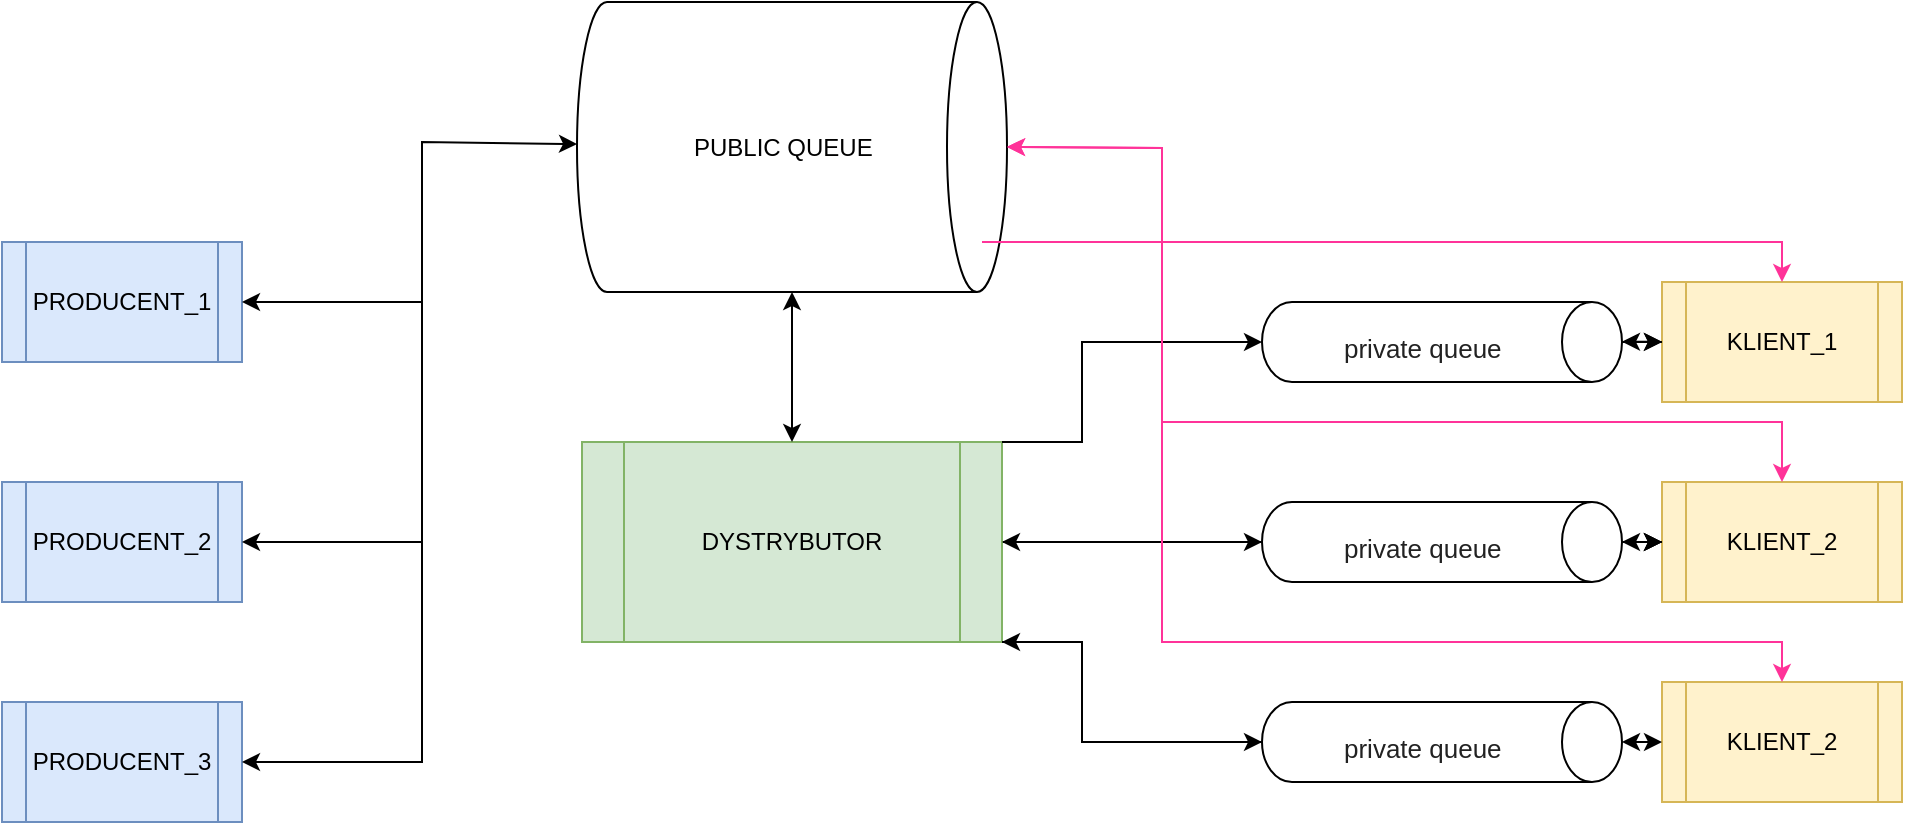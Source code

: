 <mxfile version="26.0.6">
  <diagram name="Strona-1" id="UVxOczXDQQqKOV7Ga7wD">
    <mxGraphModel dx="1647" dy="839" grid="1" gridSize="10" guides="1" tooltips="1" connect="1" arrows="1" fold="1" page="1" pageScale="1" pageWidth="827" pageHeight="1169" math="0" shadow="0">
      <root>
        <mxCell id="0" />
        <mxCell id="1" parent="0" />
        <mxCell id="31zauGwYh5bZxP1_ocvh-23" style="edgeStyle=orthogonalEdgeStyle;rounded=0;orthogonalLoop=1;jettySize=auto;html=1;exitX=1;exitY=0.5;exitDx=0;exitDy=0;" edge="1" parent="1" source="31zauGwYh5bZxP1_ocvh-1" target="31zauGwYh5bZxP1_ocvh-14">
          <mxGeometry relative="1" as="geometry" />
        </mxCell>
        <mxCell id="31zauGwYh5bZxP1_ocvh-1" value="DYSTRYBUTOR" style="shape=process;whiteSpace=wrap;html=1;backgroundOutline=1;fillColor=#d5e8d4;strokeColor=#82b366;" vertex="1" parent="1">
          <mxGeometry x="480" y="270" width="210" height="100" as="geometry" />
        </mxCell>
        <mxCell id="31zauGwYh5bZxP1_ocvh-2" value="PRODUCENT_2" style="shape=process;whiteSpace=wrap;html=1;backgroundOutline=1;fillColor=#dae8fc;strokeColor=#6c8ebf;" vertex="1" parent="1">
          <mxGeometry x="190" y="290" width="120" height="60" as="geometry" />
        </mxCell>
        <mxCell id="31zauGwYh5bZxP1_ocvh-3" value="PRODUCENT_1" style="shape=process;whiteSpace=wrap;html=1;backgroundOutline=1;fillColor=#dae8fc;strokeColor=#6c8ebf;" vertex="1" parent="1">
          <mxGeometry x="190" y="170" width="120" height="60" as="geometry" />
        </mxCell>
        <mxCell id="31zauGwYh5bZxP1_ocvh-4" value="PRODUCENT_3" style="shape=process;whiteSpace=wrap;html=1;backgroundOutline=1;fillColor=#dae8fc;strokeColor=#6c8ebf;" vertex="1" parent="1">
          <mxGeometry x="190" y="400" width="120" height="60" as="geometry" />
        </mxCell>
        <mxCell id="31zauGwYh5bZxP1_ocvh-5" value="KLIENT_1" style="shape=process;whiteSpace=wrap;html=1;backgroundOutline=1;fillColor=#fff2cc;strokeColor=#d6b656;" vertex="1" parent="1">
          <mxGeometry x="1020" y="190" width="120" height="60" as="geometry" />
        </mxCell>
        <mxCell id="31zauGwYh5bZxP1_ocvh-6" value="KLIENT_2" style="shape=process;whiteSpace=wrap;html=1;backgroundOutline=1;fillColor=#fff2cc;strokeColor=#d6b656;" vertex="1" parent="1">
          <mxGeometry x="1020" y="290" width="120" height="60" as="geometry" />
        </mxCell>
        <mxCell id="31zauGwYh5bZxP1_ocvh-7" value="KLIENT_2" style="shape=process;whiteSpace=wrap;html=1;backgroundOutline=1;fillColor=#fff2cc;strokeColor=#d6b656;" vertex="1" parent="1">
          <mxGeometry x="1020" y="390" width="120" height="60" as="geometry" />
        </mxCell>
        <mxCell id="31zauGwYh5bZxP1_ocvh-12" value="" style="shape=cylinder3;whiteSpace=wrap;html=1;boundedLbl=1;backgroundOutline=1;size=15;rotation=90;fontFamily=Courier New;" vertex="1" parent="1">
          <mxGeometry x="512.5" y="15" width="145" height="215" as="geometry" />
        </mxCell>
        <mxCell id="31zauGwYh5bZxP1_ocvh-45" style="edgeStyle=orthogonalEdgeStyle;rounded=0;orthogonalLoop=1;jettySize=auto;html=1;exitX=0.5;exitY=0;exitDx=0;exitDy=0;exitPerimeter=0;" edge="1" parent="1" source="31zauGwYh5bZxP1_ocvh-13" target="31zauGwYh5bZxP1_ocvh-5">
          <mxGeometry relative="1" as="geometry" />
        </mxCell>
        <mxCell id="31zauGwYh5bZxP1_ocvh-13" value="" style="shape=cylinder3;whiteSpace=wrap;html=1;boundedLbl=1;backgroundOutline=1;size=15;rotation=90;" vertex="1" parent="1">
          <mxGeometry x="890" y="130" width="40" height="180" as="geometry" />
        </mxCell>
        <mxCell id="31zauGwYh5bZxP1_ocvh-46" style="edgeStyle=orthogonalEdgeStyle;rounded=0;orthogonalLoop=1;jettySize=auto;html=1;exitX=0.5;exitY=0;exitDx=0;exitDy=0;exitPerimeter=0;" edge="1" parent="1" source="31zauGwYh5bZxP1_ocvh-14" target="31zauGwYh5bZxP1_ocvh-6">
          <mxGeometry relative="1" as="geometry" />
        </mxCell>
        <mxCell id="31zauGwYh5bZxP1_ocvh-48" value="" style="edgeStyle=orthogonalEdgeStyle;rounded=0;orthogonalLoop=1;jettySize=auto;html=1;" edge="1" parent="1" source="31zauGwYh5bZxP1_ocvh-14" target="31zauGwYh5bZxP1_ocvh-6">
          <mxGeometry relative="1" as="geometry" />
        </mxCell>
        <mxCell id="31zauGwYh5bZxP1_ocvh-49" style="edgeStyle=orthogonalEdgeStyle;rounded=0;orthogonalLoop=1;jettySize=auto;html=1;exitX=0.5;exitY=1;exitDx=0;exitDy=0;exitPerimeter=0;entryX=1;entryY=0.5;entryDx=0;entryDy=0;" edge="1" parent="1" source="31zauGwYh5bZxP1_ocvh-14" target="31zauGwYh5bZxP1_ocvh-1">
          <mxGeometry relative="1" as="geometry" />
        </mxCell>
        <mxCell id="31zauGwYh5bZxP1_ocvh-14" value="" style="shape=cylinder3;whiteSpace=wrap;html=1;boundedLbl=1;backgroundOutline=1;size=15;rotation=90;" vertex="1" parent="1">
          <mxGeometry x="890" y="230" width="40" height="180" as="geometry" />
        </mxCell>
        <mxCell id="31zauGwYh5bZxP1_ocvh-50" style="edgeStyle=orthogonalEdgeStyle;rounded=0;orthogonalLoop=1;jettySize=auto;html=1;exitX=0.5;exitY=1;exitDx=0;exitDy=0;exitPerimeter=0;entryX=1;entryY=1;entryDx=0;entryDy=0;" edge="1" parent="1" source="31zauGwYh5bZxP1_ocvh-15" target="31zauGwYh5bZxP1_ocvh-1">
          <mxGeometry relative="1" as="geometry">
            <Array as="points">
              <mxPoint x="730" y="420" />
              <mxPoint x="730" y="370" />
            </Array>
          </mxGeometry>
        </mxCell>
        <mxCell id="31zauGwYh5bZxP1_ocvh-15" value="" style="shape=cylinder3;whiteSpace=wrap;html=1;boundedLbl=1;backgroundOutline=1;size=15;rotation=90;" vertex="1" parent="1">
          <mxGeometry x="890" y="330" width="40" height="180" as="geometry" />
        </mxCell>
        <mxCell id="31zauGwYh5bZxP1_ocvh-21" style="edgeStyle=orthogonalEdgeStyle;rounded=0;orthogonalLoop=1;jettySize=auto;html=1;exitX=1;exitY=0;exitDx=0;exitDy=0;entryX=0.5;entryY=1;entryDx=0;entryDy=0;entryPerimeter=0;" edge="1" parent="1" source="31zauGwYh5bZxP1_ocvh-1" target="31zauGwYh5bZxP1_ocvh-13">
          <mxGeometry relative="1" as="geometry">
            <Array as="points">
              <mxPoint x="730" y="270" />
              <mxPoint x="730" y="220" />
            </Array>
          </mxGeometry>
        </mxCell>
        <mxCell id="31zauGwYh5bZxP1_ocvh-22" style="edgeStyle=orthogonalEdgeStyle;rounded=0;orthogonalLoop=1;jettySize=auto;html=1;exitX=1;exitY=1;exitDx=0;exitDy=0;entryX=0.5;entryY=1;entryDx=0;entryDy=0;entryPerimeter=0;" edge="1" parent="1" source="31zauGwYh5bZxP1_ocvh-1" target="31zauGwYh5bZxP1_ocvh-15">
          <mxGeometry relative="1" as="geometry">
            <Array as="points">
              <mxPoint x="730" y="370" />
              <mxPoint x="730" y="420" />
            </Array>
          </mxGeometry>
        </mxCell>
        <mxCell id="31zauGwYh5bZxP1_ocvh-25" value="" style="endArrow=classic;startArrow=classic;html=1;rounded=0;exitX=1;exitY=0.5;exitDx=0;exitDy=0;" edge="1" parent="1" source="31zauGwYh5bZxP1_ocvh-3" target="31zauGwYh5bZxP1_ocvh-12">
          <mxGeometry width="50" height="50" relative="1" as="geometry">
            <mxPoint x="600" y="410" as="sourcePoint" />
            <mxPoint x="650" y="360" as="targetPoint" />
            <Array as="points">
              <mxPoint x="400" y="200" />
              <mxPoint x="400" y="120" />
            </Array>
          </mxGeometry>
        </mxCell>
        <mxCell id="31zauGwYh5bZxP1_ocvh-29" value="" style="endArrow=classic;html=1;rounded=0;entryX=1;entryY=0.5;entryDx=0;entryDy=0;" edge="1" parent="1" target="31zauGwYh5bZxP1_ocvh-2">
          <mxGeometry width="50" height="50" relative="1" as="geometry">
            <mxPoint x="400" y="200" as="sourcePoint" />
            <mxPoint x="660" y="210" as="targetPoint" />
            <Array as="points">
              <mxPoint x="400" y="320" />
            </Array>
          </mxGeometry>
        </mxCell>
        <mxCell id="31zauGwYh5bZxP1_ocvh-30" value="" style="endArrow=classic;html=1;rounded=0;entryX=1;entryY=0.5;entryDx=0;entryDy=0;" edge="1" parent="1" target="31zauGwYh5bZxP1_ocvh-4">
          <mxGeometry width="50" height="50" relative="1" as="geometry">
            <mxPoint x="400" y="320" as="sourcePoint" />
            <mxPoint x="550" y="280" as="targetPoint" />
            <Array as="points">
              <mxPoint x="400" y="430" />
            </Array>
          </mxGeometry>
        </mxCell>
        <mxCell id="31zauGwYh5bZxP1_ocvh-31" value="" style="endArrow=classic;startArrow=classic;html=1;rounded=0;entryX=1;entryY=0.5;entryDx=0;entryDy=0;entryPerimeter=0;exitX=0.5;exitY=0;exitDx=0;exitDy=0;" edge="1" parent="1" source="31zauGwYh5bZxP1_ocvh-1" target="31zauGwYh5bZxP1_ocvh-12">
          <mxGeometry width="50" height="50" relative="1" as="geometry">
            <mxPoint x="510" y="380" as="sourcePoint" />
            <mxPoint x="560" y="330" as="targetPoint" />
          </mxGeometry>
        </mxCell>
        <mxCell id="31zauGwYh5bZxP1_ocvh-36" value="" style="endArrow=classic;startArrow=classic;html=1;rounded=0;entryX=0.5;entryY=0;entryDx=0;entryDy=0;entryPerimeter=0;exitX=0.5;exitY=0;exitDx=0;exitDy=0;strokeColor=#FF3399;" edge="1" parent="1" source="31zauGwYh5bZxP1_ocvh-7" target="31zauGwYh5bZxP1_ocvh-12">
          <mxGeometry width="50" height="50" relative="1" as="geometry">
            <mxPoint x="980" y="123" as="sourcePoint" />
            <mxPoint x="910" y="280" as="targetPoint" />
            <Array as="points">
              <mxPoint x="1080" y="370" />
              <mxPoint x="770" y="370" />
              <mxPoint x="770" y="123" />
            </Array>
          </mxGeometry>
        </mxCell>
        <mxCell id="31zauGwYh5bZxP1_ocvh-37" value="" style="endArrow=classic;startArrow=classic;html=1;rounded=0;entryX=0.5;entryY=0;entryDx=0;entryDy=0;exitX=0.5;exitY=0;exitDx=0;exitDy=0;exitPerimeter=0;strokeColor=#FF3399;" edge="1" parent="1" source="31zauGwYh5bZxP1_ocvh-12" target="31zauGwYh5bZxP1_ocvh-6">
          <mxGeometry width="50" height="50" relative="1" as="geometry">
            <mxPoint x="990" y="270" as="sourcePoint" />
            <mxPoint x="1040" y="220" as="targetPoint" />
            <Array as="points">
              <mxPoint x="770" y="123" />
              <mxPoint x="770" y="260" />
              <mxPoint x="1080" y="260" />
            </Array>
          </mxGeometry>
        </mxCell>
        <mxCell id="31zauGwYh5bZxP1_ocvh-39" value="" style="endArrow=classic;html=1;rounded=0;entryX=0.5;entryY=0;entryDx=0;entryDy=0;fillColor=#f8cecc;strokeColor=#FF3399;" edge="1" parent="1" target="31zauGwYh5bZxP1_ocvh-5">
          <mxGeometry width="50" height="50" relative="1" as="geometry">
            <mxPoint x="680" y="170" as="sourcePoint" />
            <mxPoint x="790" y="220" as="targetPoint" />
            <Array as="points">
              <mxPoint x="1080" y="170" />
            </Array>
          </mxGeometry>
        </mxCell>
        <mxCell id="31zauGwYh5bZxP1_ocvh-40" value="PUBLIC QUEUE" style="text;strokeColor=none;fillColor=none;align=left;verticalAlign=middle;spacingLeft=4;spacingRight=4;overflow=hidden;points=[[0,0.5],[1,0.5]];portConstraint=eastwest;rotatable=0;whiteSpace=wrap;html=1;" vertex="1" parent="1">
          <mxGeometry x="530" y="107.5" width="110" height="30" as="geometry" />
        </mxCell>
        <mxCell id="31zauGwYh5bZxP1_ocvh-41" value="&lt;h4 style=&quot;margin: 0.67em 0px; color: rgb(51, 51, 51); background-color: rgb(255, 255, 255);&quot;&gt;&lt;span style=&quot;color: rgb(34, 34, 34); font-weight: normal;&quot; class=&quot;hw&quot;&gt;&lt;font style=&quot;font-size: 13px;&quot; face=&quot;Helvetica&quot;&gt;private queue&lt;/font&gt;&lt;/span&gt;&lt;/h4&gt;&amp;nbsp;" style="text;strokeColor=none;fillColor=none;align=left;verticalAlign=middle;spacingLeft=4;spacingRight=4;overflow=hidden;points=[[0,0.5],[1,0.5]];portConstraint=eastwest;rotatable=0;whiteSpace=wrap;html=1;" vertex="1" parent="1">
          <mxGeometry x="855" y="205" width="110" height="30" as="geometry" />
        </mxCell>
        <mxCell id="31zauGwYh5bZxP1_ocvh-42" value="&lt;h4 style=&quot;margin: 0.67em 0px; color: rgb(51, 51, 51); background-color: rgb(255, 255, 255);&quot;&gt;&lt;span style=&quot;color: rgb(34, 34, 34); font-weight: normal;&quot; class=&quot;hw&quot;&gt;&lt;font style=&quot;font-size: 13px;&quot; face=&quot;Helvetica&quot;&gt;private queue&lt;/font&gt;&lt;/span&gt;&lt;/h4&gt;&amp;nbsp;" style="text;strokeColor=none;fillColor=none;align=left;verticalAlign=middle;spacingLeft=4;spacingRight=4;overflow=hidden;points=[[0,0.5],[1,0.5]];portConstraint=eastwest;rotatable=0;whiteSpace=wrap;html=1;" vertex="1" parent="1">
          <mxGeometry x="855" y="305" width="110" height="30" as="geometry" />
        </mxCell>
        <mxCell id="31zauGwYh5bZxP1_ocvh-43" value="&lt;h4 style=&quot;margin: 0.67em 0px; color: rgb(51, 51, 51); background-color: rgb(255, 255, 255);&quot;&gt;&lt;span style=&quot;color: rgb(34, 34, 34); font-weight: normal;&quot; class=&quot;hw&quot;&gt;&lt;font style=&quot;font-size: 13px;&quot; face=&quot;Helvetica&quot;&gt;private queue&lt;/font&gt;&lt;/span&gt;&lt;/h4&gt;&amp;nbsp;" style="text;strokeColor=none;fillColor=none;align=left;verticalAlign=middle;spacingLeft=4;spacingRight=4;overflow=hidden;points=[[0,0.5],[1,0.5]];portConstraint=eastwest;rotatable=0;whiteSpace=wrap;html=1;" vertex="1" parent="1">
          <mxGeometry x="855" y="405" width="110" height="30" as="geometry" />
        </mxCell>
        <mxCell id="31zauGwYh5bZxP1_ocvh-52" value="" style="endArrow=classic;startArrow=classic;html=1;rounded=0;entryX=0;entryY=0.5;entryDx=0;entryDy=0;exitX=0.5;exitY=0;exitDx=0;exitDy=0;exitPerimeter=0;" edge="1" parent="1" source="31zauGwYh5bZxP1_ocvh-15" target="31zauGwYh5bZxP1_ocvh-7">
          <mxGeometry width="50" height="50" relative="1" as="geometry">
            <mxPoint x="850" y="390" as="sourcePoint" />
            <mxPoint x="900" y="340" as="targetPoint" />
          </mxGeometry>
        </mxCell>
        <mxCell id="31zauGwYh5bZxP1_ocvh-53" value="" style="endArrow=classic;startArrow=classic;html=1;rounded=0;entryX=0;entryY=0.5;entryDx=0;entryDy=0;" edge="1" parent="1" target="31zauGwYh5bZxP1_ocvh-6">
          <mxGeometry width="50" height="50" relative="1" as="geometry">
            <mxPoint x="1000" y="320" as="sourcePoint" />
            <mxPoint x="1030" y="430" as="targetPoint" />
            <Array as="points">
              <mxPoint x="1010" y="320" />
            </Array>
          </mxGeometry>
        </mxCell>
        <mxCell id="31zauGwYh5bZxP1_ocvh-54" value="" style="endArrow=classic;startArrow=classic;html=1;rounded=0;entryX=0;entryY=0.5;entryDx=0;entryDy=0;exitX=0.5;exitY=0;exitDx=0;exitDy=0;exitPerimeter=0;" edge="1" parent="1">
          <mxGeometry width="50" height="50" relative="1" as="geometry">
            <mxPoint x="1000" y="219.86" as="sourcePoint" />
            <mxPoint x="1020" y="219.86" as="targetPoint" />
          </mxGeometry>
        </mxCell>
      </root>
    </mxGraphModel>
  </diagram>
</mxfile>
